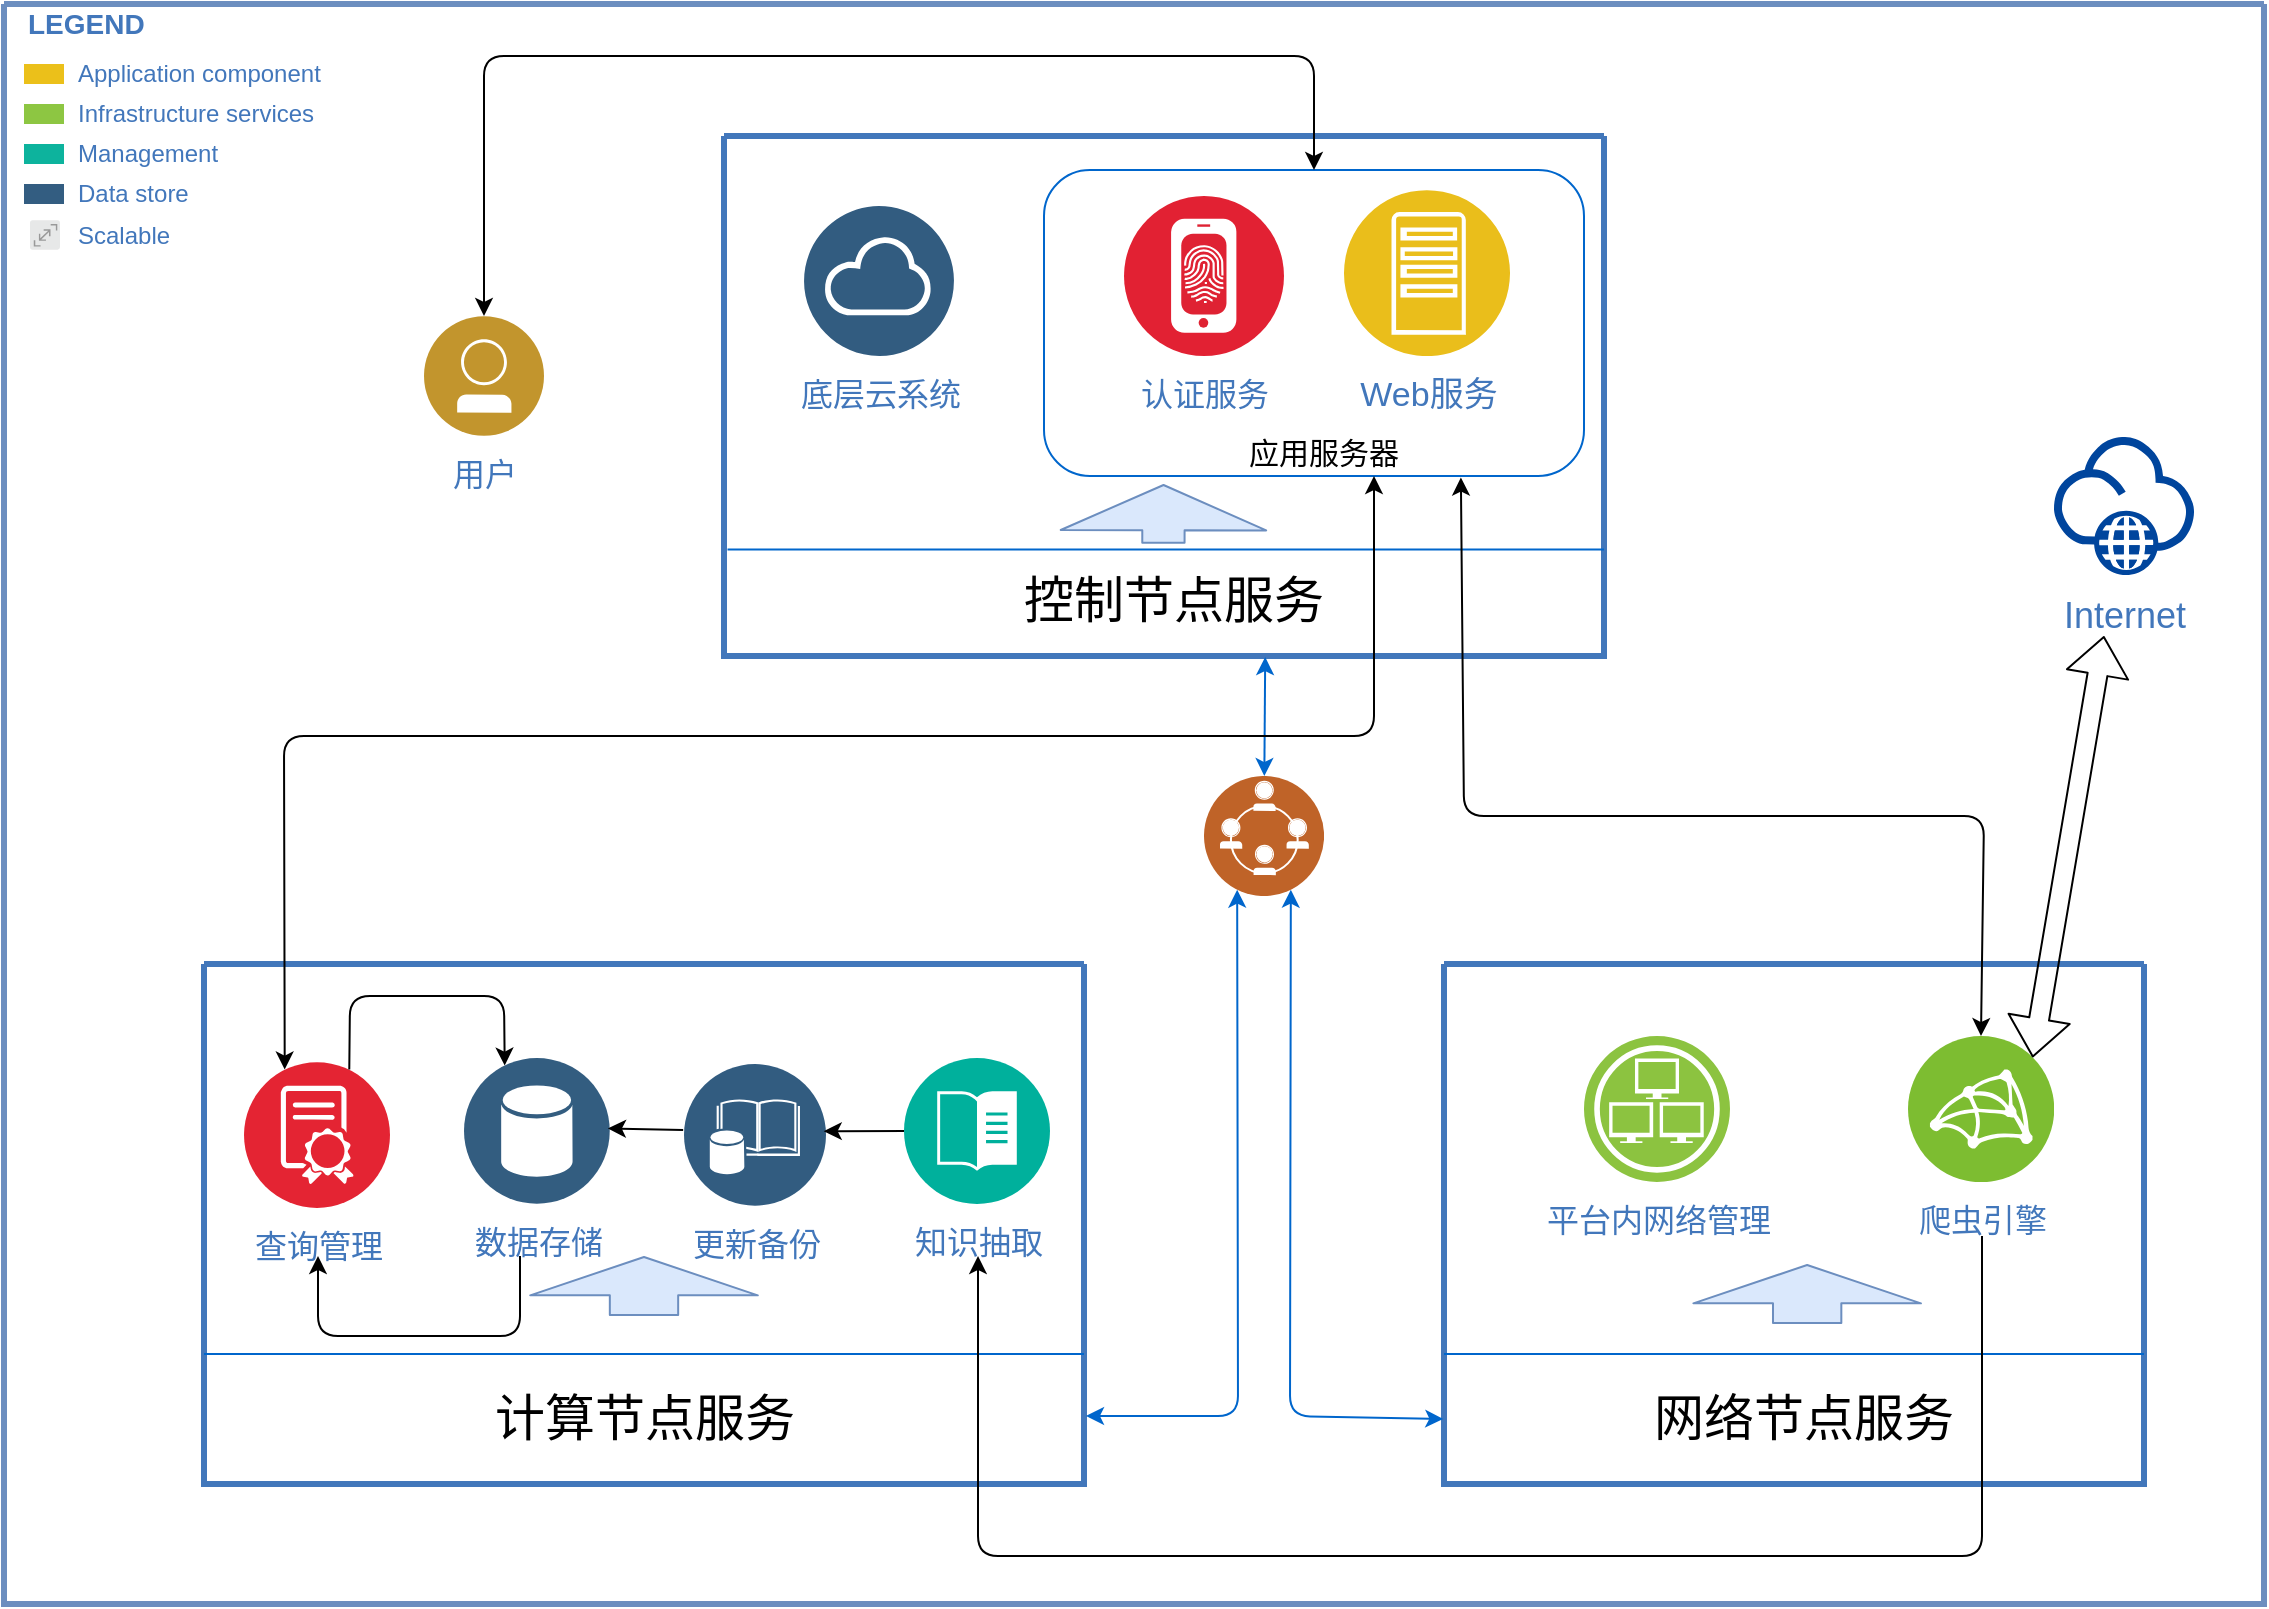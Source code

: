 <mxfile version="13.7.1" type="github">
  <diagram id="0d7cefc2-ccd6-e077-73ed-a8e48b0cddf6" name="Page-1">
    <mxGraphModel dx="1330" dy="776" grid="1" gridSize="10" guides="1" tooltips="1" connect="1" arrows="1" fold="1" page="1" pageScale="1" pageWidth="1169" pageHeight="827" background="#ffffff" math="0" shadow="0">
      <root>
        <mxCell id="0" />
        <mxCell id="1" parent="0" />
        <mxCell id="2" value="" style="swimlane;shadow=0;strokeColor=#6c8ebf;fillColor=#dae8fc;align=right;startSize=0;collapsible=0;strokeWidth=3;fontSize=13;" parent="1" vertex="1">
          <mxGeometry x="20" y="14" width="1130" height="800" as="geometry" />
        </mxCell>
        <mxCell id="79" value="" style="swimlane;shadow=0;strokeColor=#4277BB;fillColor=#ffffff;fontColor=#4277BB;align=right;startSize=0;collapsible=0;strokeWidth=3;" parent="2" vertex="1">
          <mxGeometry x="720" y="480" width="350" height="260" as="geometry" />
        </mxCell>
        <mxCell id="xIBIwLFiV7QvSY9EjHSz-122" value="爬虫引擎" style="aspect=fixed;perimeter=ellipsePerimeter;html=1;align=center;shadow=0;dashed=0;fontColor=#4277BB;labelBackgroundColor=#ffffff;fontSize=16;spacingTop=3;image;image=img/lib/ibm/infrastructure/microservices_mesh.svg;strokeColor=#0066CC;fillColor=none;" vertex="1" parent="79">
          <mxGeometry x="232" y="36" width="73" height="73" as="geometry" />
        </mxCell>
        <mxCell id="xIBIwLFiV7QvSY9EjHSz-123" value="平台内网络管理" style="aspect=fixed;perimeter=ellipsePerimeter;html=1;align=center;shadow=0;dashed=0;fontColor=#4277BB;labelBackgroundColor=#ffffff;fontSize=16;spacingTop=3;image;image=img/lib/ibm/infrastructure/infrastructure_services.svg;strokeColor=#0066CC;fillColor=none;" vertex="1" parent="79">
          <mxGeometry x="70" y="36" width="73" height="73" as="geometry" />
        </mxCell>
        <mxCell id="xIBIwLFiV7QvSY9EjHSz-147" value="&lt;font style=&quot;font-size: 25px&quot;&gt;网络节点服务&lt;/font&gt;" style="text;html=1;strokeColor=none;fillColor=none;align=center;verticalAlign=middle;whiteSpace=wrap;rounded=0;fontSize=16;" vertex="1" parent="79">
          <mxGeometry x="100" y="216" width="160" height="20" as="geometry" />
        </mxCell>
        <mxCell id="xIBIwLFiV7QvSY9EjHSz-159" value="" style="shape=flexArrow;endArrow=classic;html=1;strokeColor=#6c8ebf;fontSize=15;endWidth=78.611;endSize=6.056;width=34.167;fillColor=#dae8fc;" edge="1" parent="79">
          <mxGeometry width="50" height="50" relative="1" as="geometry">
            <mxPoint x="181.58" y="180" as="sourcePoint" />
            <mxPoint x="181.58" y="150" as="targetPoint" />
          </mxGeometry>
        </mxCell>
        <mxCell id="xIBIwLFiV7QvSY9EjHSz-106" value="" style="swimlane;shadow=0;strokeColor=#4277BB;fillColor=#ffffff;fontColor=#4277BB;align=right;startSize=0;collapsible=0;strokeWidth=3;" vertex="1" parent="2">
          <mxGeometry x="100" y="480" width="440" height="260" as="geometry" />
        </mxCell>
        <mxCell id="xIBIwLFiV7QvSY9EjHSz-121" value="知识抽取" style="aspect=fixed;perimeter=ellipsePerimeter;html=1;align=center;shadow=0;dashed=0;fontColor=#4277BB;labelBackgroundColor=#ffffff;fontSize=16;spacingTop=3;image;image=img/lib/ibm/management/content_management.svg;strokeColor=#0066CC;fillColor=none;" vertex="1" parent="xIBIwLFiV7QvSY9EjHSz-106">
          <mxGeometry x="350" y="47" width="73" height="73" as="geometry" />
        </mxCell>
        <mxCell id="xIBIwLFiV7QvSY9EjHSz-146" value="&lt;span style=&quot;font-size: 25px&quot;&gt;计算节点服务&lt;/span&gt;" style="text;html=1;strokeColor=none;fillColor=none;align=center;verticalAlign=middle;whiteSpace=wrap;rounded=0;fontSize=16;" vertex="1" parent="xIBIwLFiV7QvSY9EjHSz-106">
          <mxGeometry x="142.5" y="216" width="155" height="20" as="geometry" />
        </mxCell>
        <mxCell id="xIBIwLFiV7QvSY9EjHSz-152" value="数据存储" style="aspect=fixed;perimeter=ellipsePerimeter;html=1;align=center;shadow=0;dashed=0;fontColor=#4277BB;labelBackgroundColor=#ffffff;fontSize=16;spacingTop=3;image;image=img/lib/ibm/data/data_services.svg;strokeColor=#0066CC;fillColor=none;" vertex="1" parent="xIBIwLFiV7QvSY9EjHSz-106">
          <mxGeometry x="130" y="47" width="73" height="73" as="geometry" />
        </mxCell>
        <mxCell id="xIBIwLFiV7QvSY9EjHSz-153" value="更新备份" style="aspect=fixed;perimeter=ellipsePerimeter;html=1;align=center;shadow=0;dashed=0;fontColor=#4277BB;labelBackgroundColor=#ffffff;fontSize=16;spacingTop=3;image;image=img/lib/ibm/data/enterprise_data.svg;strokeColor=#0066CC;fillColor=none;" vertex="1" parent="xIBIwLFiV7QvSY9EjHSz-106">
          <mxGeometry x="240" y="50" width="71" height="71" as="geometry" />
        </mxCell>
        <mxCell id="xIBIwLFiV7QvSY9EjHSz-154" value="查询管理" style="aspect=fixed;perimeter=ellipsePerimeter;html=1;align=center;shadow=0;dashed=0;fontColor=#4277BB;labelBackgroundColor=#ffffff;fontSize=16;spacingTop=3;image;image=img/lib/ibm/blockchain/e_cert.svg;strokeColor=#0066CC;fillColor=none;" vertex="1" parent="xIBIwLFiV7QvSY9EjHSz-106">
          <mxGeometry x="20" y="49" width="73" height="73" as="geometry" />
        </mxCell>
        <mxCell id="xIBIwLFiV7QvSY9EjHSz-157" value="" style="shape=flexArrow;endArrow=classic;html=1;strokeColor=#6c8ebf;fontSize=15;endWidth=78.611;endSize=6.056;width=34.167;fillColor=#dae8fc;" edge="1" parent="xIBIwLFiV7QvSY9EjHSz-106">
          <mxGeometry width="50" height="50" relative="1" as="geometry">
            <mxPoint x="220" y="176" as="sourcePoint" />
            <mxPoint x="220" y="146" as="targetPoint" />
          </mxGeometry>
        </mxCell>
        <mxCell id="xIBIwLFiV7QvSY9EjHSz-163" value="" style="html=1;labelBackgroundColor=#ffffff;endArrow=classic;endFill=1;endSize=6;jettySize=auto;orthogonalLoop=1;strokeWidth=1;fontSize=14;exitX=0;exitY=0.5;exitDx=0;exitDy=0;entryX=0.984;entryY=0.473;entryDx=0;entryDy=0;entryPerimeter=0;" edge="1" parent="xIBIwLFiV7QvSY9EjHSz-106" source="xIBIwLFiV7QvSY9EjHSz-121" target="xIBIwLFiV7QvSY9EjHSz-153">
          <mxGeometry width="60" height="60" relative="1" as="geometry">
            <mxPoint x="300" y="66" as="sourcePoint" />
            <mxPoint x="360" y="6" as="targetPoint" />
          </mxGeometry>
        </mxCell>
        <mxCell id="xIBIwLFiV7QvSY9EjHSz-164" value="" style="html=1;labelBackgroundColor=#ffffff;endArrow=classic;endFill=1;endSize=6;jettySize=auto;orthogonalLoop=1;strokeWidth=1;fontSize=14;exitX=-0.006;exitY=0.464;exitDx=0;exitDy=0;entryX=0.986;entryY=0.482;entryDx=0;entryDy=0;exitPerimeter=0;entryPerimeter=0;" edge="1" parent="xIBIwLFiV7QvSY9EjHSz-106" source="xIBIwLFiV7QvSY9EjHSz-153" target="xIBIwLFiV7QvSY9EjHSz-152">
          <mxGeometry width="60" height="60" relative="1" as="geometry">
            <mxPoint x="190" y="56" as="sourcePoint" />
            <mxPoint x="250" y="-4" as="targetPoint" />
          </mxGeometry>
        </mxCell>
        <mxCell id="xIBIwLFiV7QvSY9EjHSz-165" value="" style="html=1;labelBackgroundColor=#ffffff;endArrow=classic;endFill=1;endSize=6;jettySize=auto;orthogonalLoop=1;strokeWidth=1;fontSize=14;" edge="1" parent="xIBIwLFiV7QvSY9EjHSz-106">
          <mxGeometry width="60" height="60" relative="1" as="geometry">
            <mxPoint x="158" y="146" as="sourcePoint" />
            <mxPoint x="57" y="146" as="targetPoint" />
            <Array as="points">
              <mxPoint x="158" y="186" />
              <mxPoint x="57" y="186" />
            </Array>
          </mxGeometry>
        </mxCell>
        <mxCell id="xIBIwLFiV7QvSY9EjHSz-167" value="" style="html=1;labelBackgroundColor=#ffffff;endArrow=classic;endFill=1;endSize=6;jettySize=auto;orthogonalLoop=1;strokeWidth=1;fontSize=14;entryX=0.25;entryY=0;entryDx=0;entryDy=0;exitX=0.75;exitY=0;exitDx=0;exitDy=0;" edge="1" parent="xIBIwLFiV7QvSY9EjHSz-106" source="xIBIwLFiV7QvSY9EjHSz-154" target="xIBIwLFiV7QvSY9EjHSz-152">
          <mxGeometry width="60" height="60" relative="1" as="geometry">
            <mxPoint x="60" y="46" as="sourcePoint" />
            <mxPoint x="120" y="-14" as="targetPoint" />
            <Array as="points">
              <mxPoint x="73" y="16" />
              <mxPoint x="150" y="16" />
            </Array>
          </mxGeometry>
        </mxCell>
        <mxCell id="xIBIwLFiV7QvSY9EjHSz-107" value="" style="swimlane;shadow=0;strokeColor=#4277BB;fillColor=#ffffff;fontColor=#4277BB;align=right;startSize=0;collapsible=0;strokeWidth=3;fontSize=17;" vertex="1" parent="2">
          <mxGeometry x="360" y="66" width="440" height="260" as="geometry" />
        </mxCell>
        <mxCell id="xIBIwLFiV7QvSY9EjHSz-116" value="" style="rounded=1;whiteSpace=wrap;html=1;fontSize=17;strokeColor=#0066CC;fillColor=none;verticalAlign=bottom;" vertex="1" parent="xIBIwLFiV7QvSY9EjHSz-107">
          <mxGeometry x="160" y="17" width="270" height="153" as="geometry" />
        </mxCell>
        <mxCell id="xIBIwLFiV7QvSY9EjHSz-115" value="Web服务" style="aspect=fixed;perimeter=ellipsePerimeter;html=1;align=center;shadow=0;dashed=0;fontColor=#4277BB;labelBackgroundColor=#ffffff;fontSize=17;spacingTop=3;image;image=img/lib/ibm/applications/app_server.svg;" vertex="1" parent="xIBIwLFiV7QvSY9EjHSz-107">
          <mxGeometry x="310" y="27" width="83" height="83" as="geometry" />
        </mxCell>
        <mxCell id="xIBIwLFiV7QvSY9EjHSz-117" value="&lt;font style=&quot;font-size: 16px&quot;&gt;认证服务&lt;/font&gt;" style="aspect=fixed;perimeter=ellipsePerimeter;html=1;align=center;shadow=0;dashed=0;fontColor=#4277BB;labelBackgroundColor=#ffffff;fontSize=12;spacingTop=3;image;image=img/lib/ibm/security/identity_provider.svg;strokeColor=#0066CC;fillColor=none;" vertex="1" parent="xIBIwLFiV7QvSY9EjHSz-107">
          <mxGeometry x="200" y="30" width="80" height="80" as="geometry" />
        </mxCell>
        <mxCell id="xIBIwLFiV7QvSY9EjHSz-118" value="底层云系统" style="aspect=fixed;perimeter=ellipsePerimeter;html=1;align=center;shadow=0;dashed=0;fontColor=#4277BB;labelBackgroundColor=#ffffff;fontSize=16;spacingTop=3;image;image=img/lib/ibm/data/cloud.svg;strokeColor=#0066CC;fillColor=none;" vertex="1" parent="xIBIwLFiV7QvSY9EjHSz-107">
          <mxGeometry x="40" y="35" width="75" height="75" as="geometry" />
        </mxCell>
        <mxCell id="xIBIwLFiV7QvSY9EjHSz-124" value="&lt;font style=&quot;font-size: 25px&quot;&gt;控制节点服务&lt;/font&gt;" style="text;html=1;strokeColor=none;fillColor=none;align=center;verticalAlign=middle;whiteSpace=wrap;rounded=0;fontSize=16;" vertex="1" parent="xIBIwLFiV7QvSY9EjHSz-107">
          <mxGeometry x="140" y="221" width="170" height="20" as="geometry" />
        </mxCell>
        <mxCell id="xIBIwLFiV7QvSY9EjHSz-148" value="应用服务器" style="text;html=1;strokeColor=none;fillColor=none;align=center;verticalAlign=middle;whiteSpace=wrap;rounded=0;fontSize=15;" vertex="1" parent="xIBIwLFiV7QvSY9EjHSz-107">
          <mxGeometry x="250" y="148" width="100" height="20" as="geometry" />
        </mxCell>
        <mxCell id="xIBIwLFiV7QvSY9EjHSz-155" value="" style="shape=flexArrow;endArrow=classic;html=1;strokeColor=#6c8ebf;fontSize=15;entryX=0.078;entryY=1.001;entryDx=0;entryDy=0;entryPerimeter=0;endWidth=80.571;endSize=7.194;width=21.143;fillColor=#dae8fc;" edge="1" parent="xIBIwLFiV7QvSY9EjHSz-107">
          <mxGeometry width="50" height="50" relative="1" as="geometry">
            <mxPoint x="219.71" y="203.85" as="sourcePoint" />
            <mxPoint x="219.77" y="174.003" as="targetPoint" />
          </mxGeometry>
        </mxCell>
        <mxCell id="xIBIwLFiV7QvSY9EjHSz-108" value="" style="aspect=fixed;perimeter=ellipsePerimeter;html=1;align=center;shadow=0;dashed=0;fontColor=#4277BB;labelBackgroundColor=#ffffff;fontSize=12;spacingTop=3;image;image=img/lib/ibm/social/networking.svg;" vertex="1" parent="2">
          <mxGeometry x="600" y="386" width="60" height="60" as="geometry" />
        </mxCell>
        <mxCell id="xIBIwLFiV7QvSY9EjHSz-109" value="" style="html=1;labelBackgroundColor=#ffffff;startArrow=classic;startFill=1;startSize=6;endArrow=classic;endFill=1;endSize=6;jettySize=auto;orthogonalLoop=1;strokeWidth=1;fontSize=14;entryX=0.25;entryY=1;entryDx=0;entryDy=0;strokeColor=#0066CC;" edge="1" parent="2" target="xIBIwLFiV7QvSY9EjHSz-108">
          <mxGeometry width="60" height="60" relative="1" as="geometry">
            <mxPoint x="541" y="706" as="sourcePoint" />
            <mxPoint x="560" y="400" as="targetPoint" />
            <Array as="points">
              <mxPoint x="617" y="706" />
            </Array>
          </mxGeometry>
        </mxCell>
        <mxCell id="xIBIwLFiV7QvSY9EjHSz-110" value="" style="html=1;labelBackgroundColor=#ffffff;startArrow=classic;startFill=1;startSize=6;endArrow=classic;endFill=1;endSize=6;jettySize=auto;orthogonalLoop=1;strokeWidth=1;fontSize=14;entryX=0.75;entryY=1;entryDx=0;entryDy=0;exitX=-0.001;exitY=0.875;exitDx=0;exitDy=0;strokeColor=#0066CC;exitPerimeter=0;" edge="1" parent="2" source="79" target="xIBIwLFiV7QvSY9EjHSz-108">
          <mxGeometry width="60" height="60" relative="1" as="geometry">
            <mxPoint x="680" y="480" as="sourcePoint" />
            <mxPoint x="740" y="420" as="targetPoint" />
            <Array as="points">
              <mxPoint x="643" y="706" />
            </Array>
          </mxGeometry>
        </mxCell>
        <mxCell id="xIBIwLFiV7QvSY9EjHSz-111" value="" style="html=1;labelBackgroundColor=#ffffff;startArrow=classic;startFill=1;startSize=6;endArrow=classic;endFill=1;endSize=6;jettySize=auto;orthogonalLoop=1;strokeWidth=1;fontSize=14;entryX=0.615;entryY=1.002;entryDx=0;entryDy=0;entryPerimeter=0;strokeColor=#0066CC;" edge="1" parent="2" source="xIBIwLFiV7QvSY9EjHSz-108" target="xIBIwLFiV7QvSY9EjHSz-107">
          <mxGeometry width="60" height="60" relative="1" as="geometry">
            <mxPoint x="550" y="377" as="sourcePoint" />
            <mxPoint x="610" y="317" as="targetPoint" />
          </mxGeometry>
        </mxCell>
        <mxCell id="xIBIwLFiV7QvSY9EjHSz-112" value="" style="html=1;labelBackgroundColor=#ffffff;jettySize=auto;orthogonalLoop=1;strokeWidth=1;fontSize=14;endArrow=none;endFill=0;exitX=0;exitY=0.75;exitDx=0;exitDy=0;entryX=1;entryY=0.75;entryDx=0;entryDy=0;strokeColor=#0066CC;" edge="1" parent="2" source="xIBIwLFiV7QvSY9EjHSz-106" target="xIBIwLFiV7QvSY9EjHSz-106">
          <mxGeometry width="60" height="60" relative="1" as="geometry">
            <mxPoint x="270" y="577" as="sourcePoint" />
            <mxPoint x="330" y="517" as="targetPoint" />
          </mxGeometry>
        </mxCell>
        <mxCell id="xIBIwLFiV7QvSY9EjHSz-113" value="" style="html=1;labelBackgroundColor=#ffffff;jettySize=auto;orthogonalLoop=1;strokeWidth=1;fontSize=14;endArrow=none;endFill=0;exitX=0;exitY=0.75;exitDx=0;exitDy=0;entryX=1;entryY=0.75;entryDx=0;entryDy=0;strokeColor=#0066CC;" edge="1" parent="2" source="79" target="79">
          <mxGeometry width="60" height="60" relative="1" as="geometry">
            <mxPoint x="830" y="587" as="sourcePoint" />
            <mxPoint x="890" y="527" as="targetPoint" />
          </mxGeometry>
        </mxCell>
        <mxCell id="xIBIwLFiV7QvSY9EjHSz-114" value="" style="html=1;labelBackgroundColor=#ffffff;jettySize=auto;orthogonalLoop=1;strokeWidth=1;fontSize=14;endArrow=none;endFill=0;exitX=0.004;exitY=0.795;exitDx=0;exitDy=0;exitPerimeter=0;entryX=1;entryY=0.795;entryDx=0;entryDy=0;entryPerimeter=0;strokeColor=#0066CC;" edge="1" parent="2" source="xIBIwLFiV7QvSY9EjHSz-107" target="xIBIwLFiV7QvSY9EjHSz-107">
          <mxGeometry width="60" height="60" relative="1" as="geometry">
            <mxPoint x="430" y="293" as="sourcePoint" />
            <mxPoint x="490" y="233" as="targetPoint" />
          </mxGeometry>
        </mxCell>
        <mxCell id="xIBIwLFiV7QvSY9EjHSz-120" value="Internet" style="aspect=fixed;perimeter=ellipsePerimeter;html=1;align=center;shadow=0;dashed=0;fontColor=#4277BB;labelBackgroundColor=#ffffff;fontSize=18;spacingTop=3;image;image=img/lib/ibm/vpc/Internet.svg;strokeColor=#0066CC;fillColor=none;" vertex="1" parent="2">
          <mxGeometry x="1025" y="216" width="70" height="70" as="geometry" />
        </mxCell>
        <mxCell id="xIBIwLFiV7QvSY9EjHSz-161" value="" style="html=1;labelBackgroundColor=#ffffff;startArrow=classic;startFill=1;startSize=6;endArrow=classic;endFill=1;endSize=6;jettySize=auto;orthogonalLoop=1;strokeWidth=1;fontSize=14;entryX=0.772;entryY=1.005;entryDx=0;entryDy=0;exitX=0.5;exitY=0;exitDx=0;exitDy=0;entryPerimeter=0;" edge="1" parent="2" source="xIBIwLFiV7QvSY9EjHSz-122" target="xIBIwLFiV7QvSY9EjHSz-116">
          <mxGeometry width="60" height="60" relative="1" as="geometry">
            <mxPoint x="830" y="436" as="sourcePoint" />
            <mxPoint x="890" y="376" as="targetPoint" />
            <Array as="points">
              <mxPoint x="990" y="406" />
              <mxPoint x="730" y="406" />
            </Array>
          </mxGeometry>
        </mxCell>
        <mxCell id="xIBIwLFiV7QvSY9EjHSz-162" value="" style="html=1;labelBackgroundColor=#ffffff;endArrow=classic;endFill=1;endSize=6;jettySize=auto;orthogonalLoop=1;strokeWidth=1;fontSize=14;" edge="1" parent="2">
          <mxGeometry width="60" height="60" relative="1" as="geometry">
            <mxPoint x="989" y="616" as="sourcePoint" />
            <mxPoint x="487" y="626" as="targetPoint" />
            <Array as="points">
              <mxPoint x="989" y="776" />
              <mxPoint x="487" y="776" />
            </Array>
          </mxGeometry>
        </mxCell>
        <mxCell id="xIBIwLFiV7QvSY9EjHSz-168" value="" style="html=1;labelBackgroundColor=#ffffff;startArrow=classic;startFill=1;startSize=6;endArrow=classic;endFill=1;endSize=6;jettySize=auto;orthogonalLoop=1;strokeWidth=1;fontSize=14;exitX=0.25;exitY=0;exitDx=0;exitDy=0;" edge="1" parent="2" source="xIBIwLFiV7QvSY9EjHSz-154">
          <mxGeometry width="60" height="60" relative="1" as="geometry">
            <mxPoint x="400" y="426" as="sourcePoint" />
            <mxPoint x="685" y="236" as="targetPoint" />
            <Array as="points">
              <mxPoint x="140" y="366" />
              <mxPoint x="685" y="366" />
            </Array>
          </mxGeometry>
        </mxCell>
        <mxCell id="xIBIwLFiV7QvSY9EjHSz-169" value="用户" style="aspect=fixed;perimeter=ellipsePerimeter;html=1;align=center;shadow=0;dashed=0;fontColor=#4277BB;labelBackgroundColor=#ffffff;fontSize=16;spacingTop=3;image;image=img/lib/ibm/users/user.svg;strokeColor=#0066CC;fillColor=none;" vertex="1" parent="2">
          <mxGeometry x="210" y="156" width="60" height="60" as="geometry" />
        </mxCell>
        <mxCell id="xIBIwLFiV7QvSY9EjHSz-170" value="" style="html=1;labelBackgroundColor=#ffffff;startArrow=classic;startFill=1;startSize=6;endArrow=classic;endFill=1;endSize=6;jettySize=auto;orthogonalLoop=1;strokeWidth=1;fontSize=14;exitX=0.5;exitY=0;exitDx=0;exitDy=0;entryX=0.5;entryY=0;entryDx=0;entryDy=0;" edge="1" parent="2" source="xIBIwLFiV7QvSY9EjHSz-169" target="xIBIwLFiV7QvSY9EjHSz-116">
          <mxGeometry width="60" height="60" relative="1" as="geometry">
            <mxPoint x="140" y="106" as="sourcePoint" />
            <mxPoint x="200" y="46" as="targetPoint" />
            <Array as="points">
              <mxPoint x="240" y="26" />
              <mxPoint x="655" y="26" />
            </Array>
          </mxGeometry>
        </mxCell>
        <mxCell id="xIBIwLFiV7QvSY9EjHSz-175" value="" style="shape=flexArrow;endArrow=classic;startArrow=classic;html=1;fontSize=16;exitX=1;exitY=0;exitDx=0;exitDy=0;" edge="1" parent="2" source="xIBIwLFiV7QvSY9EjHSz-122">
          <mxGeometry width="50" height="50" relative="1" as="geometry">
            <mxPoint x="1020" y="406" as="sourcePoint" />
            <mxPoint x="1050" y="316" as="targetPoint" />
          </mxGeometry>
        </mxCell>
        <mxCell id="6" value="Application component" style="rounded=0;html=1;shadow=0;labelBackgroundColor=none;strokeColor=none;strokeWidth=2;fillColor=#EBC01A;gradientColor=none;fontSize=12;fontColor=#4277BB;align=left;labelPosition=right;verticalLabelPosition=middle;verticalAlign=middle;spacingLeft=5;" parent="2" vertex="1">
          <mxGeometry x="10" y="30" width="20" height="10" as="geometry" />
        </mxCell>
        <mxCell id="7" value="Infrastructure services" style="rounded=0;html=1;shadow=0;labelBackgroundColor=none;strokeColor=none;strokeWidth=2;fillColor=#8DC642;gradientColor=none;fontSize=12;fontColor=#4277BB;align=left;labelPosition=right;verticalLabelPosition=middle;verticalAlign=middle;spacingLeft=5;" parent="2" vertex="1">
          <mxGeometry x="10" y="50" width="20" height="10" as="geometry" />
        </mxCell>
        <mxCell id="8" value="Management" style="rounded=0;html=1;shadow=0;labelBackgroundColor=none;strokeColor=none;strokeWidth=2;fillColor=#0DB39D;gradientColor=none;fontSize=12;fontColor=#4277BB;align=left;labelPosition=right;verticalLabelPosition=middle;verticalAlign=middle;spacingLeft=5;" parent="2" vertex="1">
          <mxGeometry x="10" y="70" width="20" height="10" as="geometry" />
        </mxCell>
        <mxCell id="9" value="Data store" style="rounded=0;html=1;shadow=0;labelBackgroundColor=none;strokeColor=none;strokeWidth=2;fillColor=#335D81;gradientColor=none;fontSize=12;fontColor=#4277BB;align=left;labelPosition=right;verticalLabelPosition=middle;verticalAlign=middle;spacingLeft=5;" parent="2" vertex="1">
          <mxGeometry x="10" y="90" width="20" height="10" as="geometry" />
        </mxCell>
        <mxCell id="13" value="LEGEND" style="text;html=1;align=left;verticalAlign=middle;fontColor=#4277BB;shadow=0;dashed=0;strokeColor=none;fillColor=none;labelBackgroundColor=none;fontStyle=1;fontSize=14;spacingLeft=0;" parent="2" vertex="1">
          <mxGeometry x="10" width="150" height="20" as="geometry" />
        </mxCell>
        <mxCell id="102" value="Scalable" style="aspect=fixed;perimeter=ellipsePerimeter;html=1;align=left;shadow=0;image;image=img/lib/ibm/miscellaneous/scalable.svg;rounded=0;labelBackgroundColor=none;strokeColor=none;strokeWidth=2;fillColor=#335D81;gradientColor=none;fontSize=12;fontColor=#4277BB;verticalAlign=middle;spacingLeft=7;labelPosition=right;verticalLabelPosition=middle;" parent="2" vertex="1">
          <mxGeometry x="13" y="108" width="15" height="15" as="geometry" />
        </mxCell>
      </root>
    </mxGraphModel>
  </diagram>
</mxfile>
